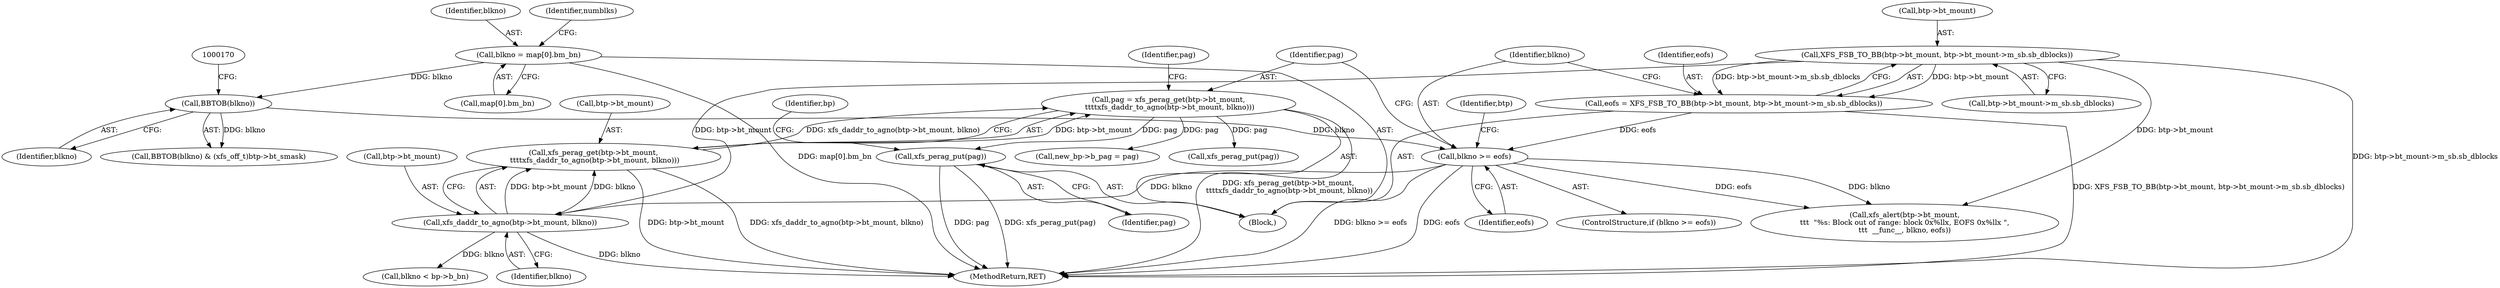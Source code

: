 digraph "0_linux_eb178619f930fa2ba2348de332a1ff1c66a31424@pointer" {
"1000344" [label="(Call,xfs_perag_put(pag))"];
"1000202" [label="(Call,pag = xfs_perag_get(btp->bt_mount,\n \t\t\t\txfs_daddr_to_agno(btp->bt_mount, blkno)))"];
"1000204" [label="(Call,xfs_perag_get(btp->bt_mount,\n \t\t\t\txfs_daddr_to_agno(btp->bt_mount, blkno)))"];
"1000208" [label="(Call,xfs_daddr_to_agno(btp->bt_mount, blkno))"];
"1000176" [label="(Call,XFS_FSB_TO_BB(btp->bt_mount, btp->bt_mount->m_sb.sb_dblocks))"];
"1000188" [label="(Call,blkno >= eofs)"];
"1000167" [label="(Call,BBTOB(blkno))"];
"1000122" [label="(Call,blkno = map[0].bm_bn)"];
"1000174" [label="(Call,eofs = XFS_FSB_TO_BB(btp->bt_mount, btp->bt_mount->m_sb.sb_dblocks))"];
"1000208" [label="(Call,xfs_daddr_to_agno(btp->bt_mount, blkno))"];
"1000124" [label="(Call,map[0].bm_bn)"];
"1000345" [label="(Identifier,pag)"];
"1000188" [label="(Call,blkno >= eofs)"];
"1000344" [label="(Call,xfs_perag_put(pag))"];
"1000180" [label="(Call,btp->bt_mount->m_sb.sb_dblocks)"];
"1000190" [label="(Identifier,eofs)"];
"1000187" [label="(ControlStructure,if (blkno >= eofs))"];
"1000204" [label="(Call,xfs_perag_get(btp->bt_mount,\n \t\t\t\txfs_daddr_to_agno(btp->bt_mount, blkno)))"];
"1000216" [label="(Identifier,pag)"];
"1000205" [label="(Call,btp->bt_mount)"];
"1000315" [label="(Call,new_bp->b_pag = pag)"];
"1000202" [label="(Call,pag = xfs_perag_get(btp->bt_mount,\n \t\t\t\txfs_daddr_to_agno(btp->bt_mount, blkno)))"];
"1000176" [label="(Call,XFS_FSB_TO_BB(btp->bt_mount, btp->bt_mount->m_sb.sb_dblocks))"];
"1000166" [label="(Call,BBTOB(blkno) & (xfs_off_t)btp->bt_smask)"];
"1000209" [label="(Call,btp->bt_mount)"];
"1000203" [label="(Identifier,pag)"];
"1000122" [label="(Call,blkno = map[0].bm_bn)"];
"1000123" [label="(Identifier,blkno)"];
"1000167" [label="(Call,BBTOB(blkno))"];
"1000174" [label="(Call,eofs = XFS_FSB_TO_BB(btp->bt_mount, btp->bt_mount->m_sb.sb_dblocks))"];
"1000241" [label="(Call,blkno < bp->b_bn)"];
"1000334" [label="(Call,xfs_perag_put(pag))"];
"1000349" [label="(Identifier,bp)"];
"1000212" [label="(Identifier,blkno)"];
"1000192" [label="(Call,xfs_alert(btp->bt_mount,\n\t\t\t  \"%s: Block out of range: block 0x%llx, EOFS 0x%llx \",\n\t\t\t  __func__, blkno, eofs))"];
"1000168" [label="(Identifier,blkno)"];
"1000115" [label="(Block,)"];
"1000177" [label="(Call,btp->bt_mount)"];
"1000175" [label="(Identifier,eofs)"];
"1000189" [label="(Identifier,blkno)"];
"1000132" [label="(Identifier,numblks)"];
"1000194" [label="(Identifier,btp)"];
"1000407" [label="(MethodReturn,RET)"];
"1000344" -> "1000115"  [label="AST: "];
"1000344" -> "1000345"  [label="CFG: "];
"1000345" -> "1000344"  [label="AST: "];
"1000349" -> "1000344"  [label="CFG: "];
"1000344" -> "1000407"  [label="DDG: xfs_perag_put(pag)"];
"1000344" -> "1000407"  [label="DDG: pag"];
"1000202" -> "1000344"  [label="DDG: pag"];
"1000202" -> "1000115"  [label="AST: "];
"1000202" -> "1000204"  [label="CFG: "];
"1000203" -> "1000202"  [label="AST: "];
"1000204" -> "1000202"  [label="AST: "];
"1000216" -> "1000202"  [label="CFG: "];
"1000202" -> "1000407"  [label="DDG: xfs_perag_get(btp->bt_mount,\n \t\t\t\txfs_daddr_to_agno(btp->bt_mount, blkno))"];
"1000204" -> "1000202"  [label="DDG: btp->bt_mount"];
"1000204" -> "1000202"  [label="DDG: xfs_daddr_to_agno(btp->bt_mount, blkno)"];
"1000202" -> "1000315"  [label="DDG: pag"];
"1000202" -> "1000334"  [label="DDG: pag"];
"1000204" -> "1000208"  [label="CFG: "];
"1000205" -> "1000204"  [label="AST: "];
"1000208" -> "1000204"  [label="AST: "];
"1000204" -> "1000407"  [label="DDG: xfs_daddr_to_agno(btp->bt_mount, blkno)"];
"1000204" -> "1000407"  [label="DDG: btp->bt_mount"];
"1000208" -> "1000204"  [label="DDG: btp->bt_mount"];
"1000208" -> "1000204"  [label="DDG: blkno"];
"1000208" -> "1000212"  [label="CFG: "];
"1000209" -> "1000208"  [label="AST: "];
"1000212" -> "1000208"  [label="AST: "];
"1000208" -> "1000407"  [label="DDG: blkno"];
"1000176" -> "1000208"  [label="DDG: btp->bt_mount"];
"1000188" -> "1000208"  [label="DDG: blkno"];
"1000208" -> "1000241"  [label="DDG: blkno"];
"1000176" -> "1000174"  [label="AST: "];
"1000176" -> "1000180"  [label="CFG: "];
"1000177" -> "1000176"  [label="AST: "];
"1000180" -> "1000176"  [label="AST: "];
"1000174" -> "1000176"  [label="CFG: "];
"1000176" -> "1000407"  [label="DDG: btp->bt_mount->m_sb.sb_dblocks"];
"1000176" -> "1000174"  [label="DDG: btp->bt_mount"];
"1000176" -> "1000174"  [label="DDG: btp->bt_mount->m_sb.sb_dblocks"];
"1000176" -> "1000192"  [label="DDG: btp->bt_mount"];
"1000188" -> "1000187"  [label="AST: "];
"1000188" -> "1000190"  [label="CFG: "];
"1000189" -> "1000188"  [label="AST: "];
"1000190" -> "1000188"  [label="AST: "];
"1000194" -> "1000188"  [label="CFG: "];
"1000203" -> "1000188"  [label="CFG: "];
"1000188" -> "1000407"  [label="DDG: blkno >= eofs"];
"1000188" -> "1000407"  [label="DDG: eofs"];
"1000167" -> "1000188"  [label="DDG: blkno"];
"1000174" -> "1000188"  [label="DDG: eofs"];
"1000188" -> "1000192"  [label="DDG: blkno"];
"1000188" -> "1000192"  [label="DDG: eofs"];
"1000167" -> "1000166"  [label="AST: "];
"1000167" -> "1000168"  [label="CFG: "];
"1000168" -> "1000167"  [label="AST: "];
"1000170" -> "1000167"  [label="CFG: "];
"1000167" -> "1000166"  [label="DDG: blkno"];
"1000122" -> "1000167"  [label="DDG: blkno"];
"1000122" -> "1000115"  [label="AST: "];
"1000122" -> "1000124"  [label="CFG: "];
"1000123" -> "1000122"  [label="AST: "];
"1000124" -> "1000122"  [label="AST: "];
"1000132" -> "1000122"  [label="CFG: "];
"1000122" -> "1000407"  [label="DDG: map[0].bm_bn"];
"1000174" -> "1000115"  [label="AST: "];
"1000175" -> "1000174"  [label="AST: "];
"1000189" -> "1000174"  [label="CFG: "];
"1000174" -> "1000407"  [label="DDG: XFS_FSB_TO_BB(btp->bt_mount, btp->bt_mount->m_sb.sb_dblocks)"];
}
